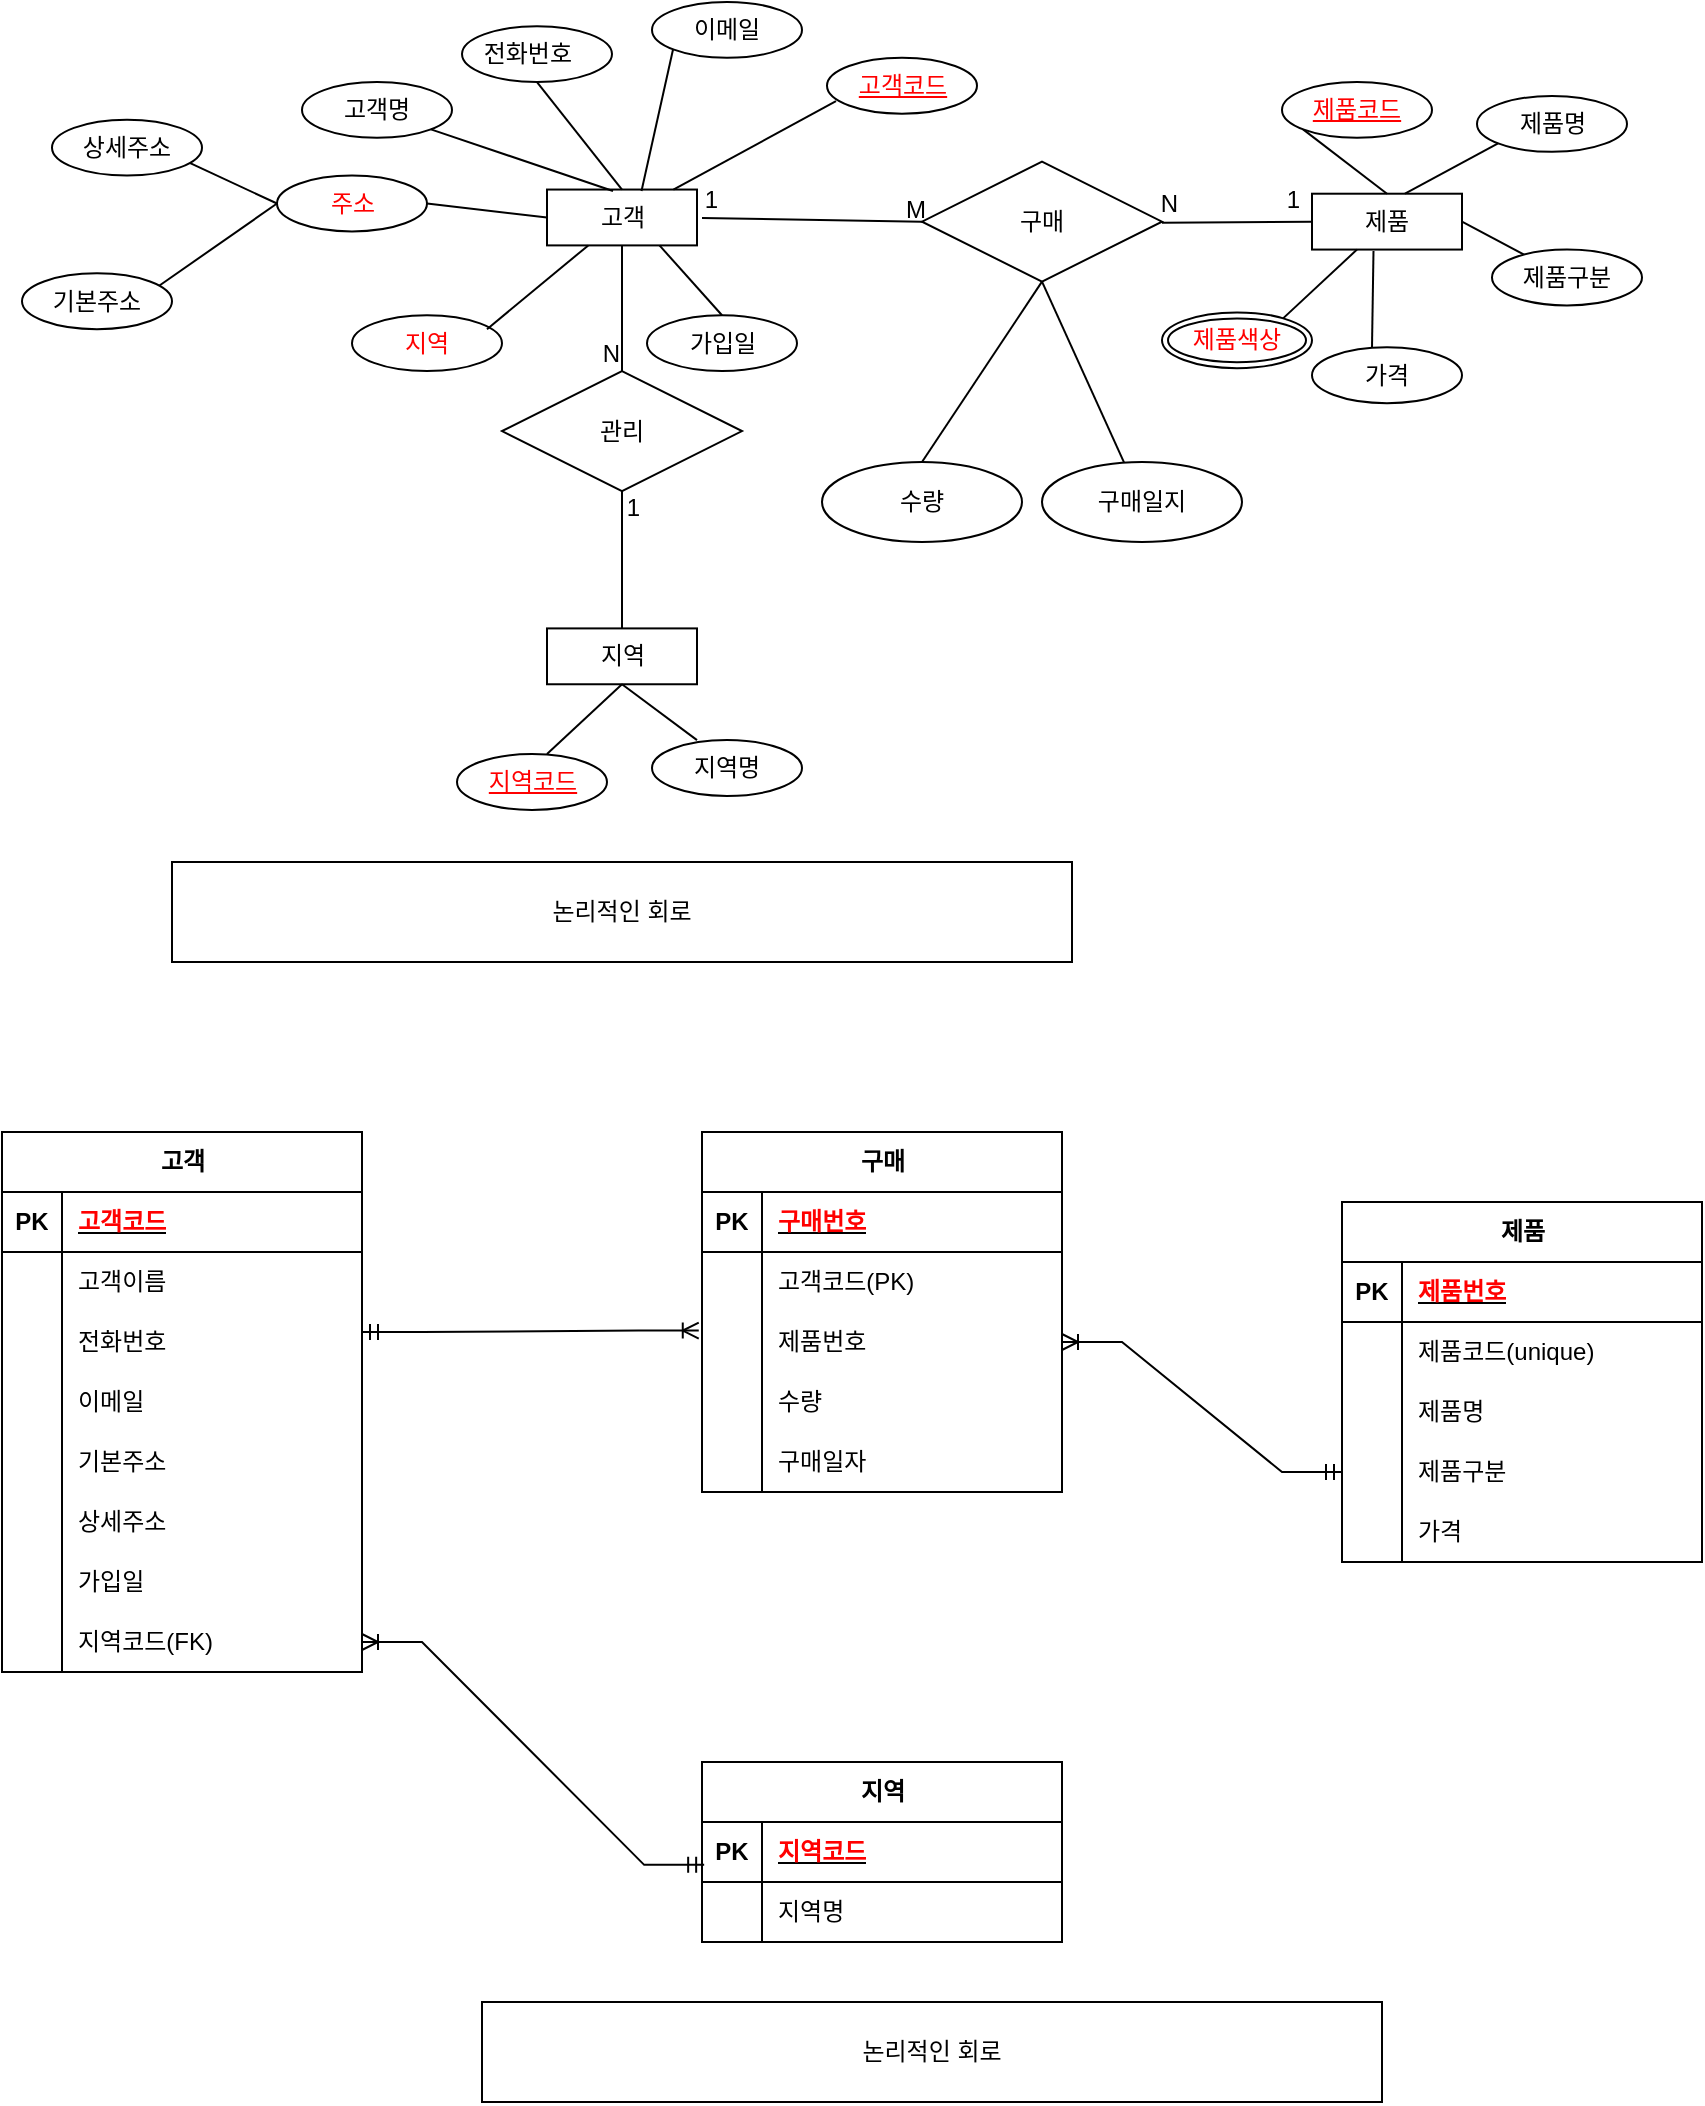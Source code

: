<mxfile version="22.1.16" type="github">
  <diagram name="페이지-1" id="LMghRxR-4eGXxz5RVe3j">
    <mxGraphModel dx="1890" dy="572" grid="1" gridSize="10" guides="1" tooltips="1" connect="1" arrows="1" fold="1" page="1" pageScale="1" pageWidth="827" pageHeight="1169" math="0" shadow="0">
      <root>
        <mxCell id="0" />
        <mxCell id="1" parent="0" />
        <mxCell id="MbRGg5mFiEHiZwXE3NGg-1" value="고객" style="whiteSpace=wrap;html=1;align=center;container=0;" parent="1" vertex="1">
          <mxGeometry x="212.5" y="113.774" width="75" height="27.925" as="geometry" />
        </mxCell>
        <mxCell id="MbRGg5mFiEHiZwXE3NGg-4" value="" style="endArrow=none;html=1;rounded=0;entryX=0.5;entryY=1;entryDx=0;entryDy=0;exitX=0.5;exitY=0;exitDx=0;exitDy=0;" parent="1" source="MbRGg5mFiEHiZwXE3NGg-1" target="MbRGg5mFiEHiZwXE3NGg-6" edge="1">
          <mxGeometry width="50" height="50" relative="1" as="geometry">
            <mxPoint x="285.355" y="108.782" as="sourcePoint" />
            <mxPoint x="227.5" y="64.906" as="targetPoint" />
          </mxGeometry>
        </mxCell>
        <mxCell id="MbRGg5mFiEHiZwXE3NGg-5" value="고객명" style="ellipse;whiteSpace=wrap;html=1;align=center;container=0;" parent="1" vertex="1">
          <mxGeometry x="90" y="60.002" width="75" height="27.925" as="geometry" />
        </mxCell>
        <mxCell id="MbRGg5mFiEHiZwXE3NGg-6" value="전화번호&lt;span style=&quot;white-space: pre;&quot;&gt;&#x9;&lt;/span&gt;" style="ellipse;whiteSpace=wrap;html=1;align=center;container=0;" parent="1" vertex="1">
          <mxGeometry x="170" y="32.08" width="75" height="27.925" as="geometry" />
        </mxCell>
        <mxCell id="MbRGg5mFiEHiZwXE3NGg-7" value="이메일" style="ellipse;whiteSpace=wrap;html=1;align=center;container=0;" parent="1" vertex="1">
          <mxGeometry x="265" y="20.002" width="75" height="27.925" as="geometry" />
        </mxCell>
        <mxCell id="MbRGg5mFiEHiZwXE3NGg-8" value="" style="endArrow=none;html=1;rounded=0;exitX=0.44;exitY=0.025;exitDx=0;exitDy=0;exitPerimeter=0;entryX=1;entryY=1;entryDx=0;entryDy=0;" parent="1" source="MbRGg5mFiEHiZwXE3NGg-1" target="MbRGg5mFiEHiZwXE3NGg-5" edge="1">
          <mxGeometry width="50" height="50" relative="1" as="geometry">
            <mxPoint x="259.96" y="113.774" as="sourcePoint" />
            <mxPoint x="189.46" y="69.792" as="targetPoint" />
          </mxGeometry>
        </mxCell>
        <mxCell id="MbRGg5mFiEHiZwXE3NGg-9" value="" style="endArrow=none;html=1;rounded=0;entryX=0;entryY=1;entryDx=0;entryDy=0;exitX=0.63;exitY=0.025;exitDx=0;exitDy=0;exitPerimeter=0;" parent="1" source="MbRGg5mFiEHiZwXE3NGg-1" target="MbRGg5mFiEHiZwXE3NGg-7" edge="1">
          <mxGeometry width="50" height="50" relative="1" as="geometry">
            <mxPoint x="257.5" y="120.755" as="sourcePoint" />
            <mxPoint x="257.5" y="64.906" as="targetPoint" />
          </mxGeometry>
        </mxCell>
        <mxCell id="MbRGg5mFiEHiZwXE3NGg-10" value="" style="endArrow=none;html=1;rounded=0;exitX=0;exitY=0.5;exitDx=0;exitDy=0;entryX=1;entryY=0.5;entryDx=0;entryDy=0;" parent="1" source="MbRGg5mFiEHiZwXE3NGg-1" target="MbRGg5mFiEHiZwXE3NGg-11" edge="1">
          <mxGeometry width="50" height="50" relative="1" as="geometry">
            <mxPoint x="253" y="121.453" as="sourcePoint" />
            <mxPoint x="152.5" y="120.755" as="targetPoint" />
          </mxGeometry>
        </mxCell>
        <mxCell id="MbRGg5mFiEHiZwXE3NGg-11" value="&lt;font color=&quot;#ff0000&quot;&gt;주소&lt;/font&gt;" style="ellipse;whiteSpace=wrap;html=1;align=center;container=0;" parent="1" vertex="1">
          <mxGeometry x="77.5" y="106.792" width="75" height="27.925" as="geometry" />
        </mxCell>
        <mxCell id="MbRGg5mFiEHiZwXE3NGg-12" value="&lt;font color=&quot;#ff0000&quot;&gt;지역&lt;/font&gt;" style="ellipse;whiteSpace=wrap;html=1;align=center;container=0;" parent="1" vertex="1">
          <mxGeometry x="115" y="176.604" width="75" height="27.925" as="geometry" />
        </mxCell>
        <mxCell id="MbRGg5mFiEHiZwXE3NGg-13" value="가입일" style="ellipse;whiteSpace=wrap;html=1;align=center;container=0;" parent="1" vertex="1">
          <mxGeometry x="262.5" y="176.608" width="75" height="27.925" as="geometry" />
        </mxCell>
        <mxCell id="MbRGg5mFiEHiZwXE3NGg-15" value="" style="endArrow=none;html=1;rounded=0;" parent="1" target="MbRGg5mFiEHiZwXE3NGg-1" edge="1">
          <mxGeometry width="50" height="50" relative="1" as="geometry">
            <mxPoint x="182.5" y="183.585" as="sourcePoint" />
            <mxPoint x="220" y="148.679" as="targetPoint" />
          </mxGeometry>
        </mxCell>
        <mxCell id="MbRGg5mFiEHiZwXE3NGg-16" value="" style="endArrow=none;html=1;rounded=0;entryX=0.75;entryY=1;entryDx=0;entryDy=0;exitX=0.5;exitY=0;exitDx=0;exitDy=0;" parent="1" source="MbRGg5mFiEHiZwXE3NGg-13" target="MbRGg5mFiEHiZwXE3NGg-1" edge="1">
          <mxGeometry width="50" height="50" relative="1" as="geometry">
            <mxPoint x="190" y="190.566" as="sourcePoint" />
            <mxPoint x="241" y="148.679" as="targetPoint" />
          </mxGeometry>
        </mxCell>
        <mxCell id="MbRGg5mFiEHiZwXE3NGg-19" value="" style="endArrow=none;html=1;rounded=0;entryX=0;entryY=0.5;entryDx=0;entryDy=0;" parent="1" target="MbRGg5mFiEHiZwXE3NGg-11" edge="1">
          <mxGeometry width="50" height="50" relative="1" as="geometry">
            <mxPoint x="32.5" y="99.811" as="sourcePoint" />
            <mxPoint x="70" y="64.906" as="targetPoint" />
          </mxGeometry>
        </mxCell>
        <mxCell id="MbRGg5mFiEHiZwXE3NGg-20" value="" style="endArrow=none;html=1;rounded=0;" parent="1" edge="1">
          <mxGeometry width="50" height="50" relative="1" as="geometry">
            <mxPoint x="17.5" y="162.642" as="sourcePoint" />
            <mxPoint x="77.5" y="120.755" as="targetPoint" />
          </mxGeometry>
        </mxCell>
        <mxCell id="MbRGg5mFiEHiZwXE3NGg-21" value="상세주소" style="ellipse;whiteSpace=wrap;html=1;align=center;container=0;" parent="1" vertex="1">
          <mxGeometry x="-35" y="78.868" width="75" height="27.925" as="geometry" />
        </mxCell>
        <mxCell id="MbRGg5mFiEHiZwXE3NGg-22" value="기본주소" style="ellipse;whiteSpace=wrap;html=1;align=center;container=0;" parent="1" vertex="1">
          <mxGeometry x="-50" y="155.66" width="75" height="27.925" as="geometry" />
        </mxCell>
        <mxCell id="MbRGg5mFiEHiZwXE3NGg-23" value="지역" style="whiteSpace=wrap;html=1;align=center;container=0;" parent="1" vertex="1">
          <mxGeometry x="212.5" y="333.203" width="75" height="27.925" as="geometry" />
        </mxCell>
        <mxCell id="MbRGg5mFiEHiZwXE3NGg-27" value="" style="endArrow=none;html=1;rounded=0;" parent="1" edge="1">
          <mxGeometry width="50" height="50" relative="1" as="geometry">
            <mxPoint x="212.5" y="396.033" as="sourcePoint" />
            <mxPoint x="250" y="361.128" as="targetPoint" />
          </mxGeometry>
        </mxCell>
        <mxCell id="MbRGg5mFiEHiZwXE3NGg-28" value="" style="endArrow=none;html=1;rounded=0;" parent="1" edge="1">
          <mxGeometry width="50" height="50" relative="1" as="geometry">
            <mxPoint x="287.5" y="389.052" as="sourcePoint" />
            <mxPoint x="250" y="361.128" as="targetPoint" />
            <Array as="points">
              <mxPoint x="287.5" y="389" />
            </Array>
          </mxGeometry>
        </mxCell>
        <mxCell id="MbRGg5mFiEHiZwXE3NGg-29" value="&lt;font color=&quot;#ff0000&quot;&gt;&lt;u&gt;지역코드&lt;/u&gt;&lt;/font&gt;" style="ellipse;whiteSpace=wrap;html=1;align=center;container=0;" parent="1" vertex="1">
          <mxGeometry x="167.5" y="396.033" width="75" height="27.925" as="geometry" />
        </mxCell>
        <mxCell id="MbRGg5mFiEHiZwXE3NGg-30" value="지역명" style="ellipse;whiteSpace=wrap;html=1;align=center;container=0;" parent="1" vertex="1">
          <mxGeometry x="265" y="389.052" width="75" height="27.925" as="geometry" />
        </mxCell>
        <mxCell id="MbRGg5mFiEHiZwXE3NGg-31" value="제품" style="whiteSpace=wrap;html=1;align=center;container=0;" parent="1" vertex="1">
          <mxGeometry x="595" y="115.853" width="75" height="27.925" as="geometry" />
        </mxCell>
        <mxCell id="MbRGg5mFiEHiZwXE3NGg-32" value="" style="endArrow=none;html=1;rounded=0;" parent="1" edge="1">
          <mxGeometry width="50" height="50" relative="1" as="geometry">
            <mxPoint x="580" y="178.683" as="sourcePoint" />
            <mxPoint x="617.5" y="143.778" as="targetPoint" />
          </mxGeometry>
        </mxCell>
        <mxCell id="MbRGg5mFiEHiZwXE3NGg-34" value="" style="endArrow=none;html=1;rounded=0;entryX=0.41;entryY=1.025;entryDx=0;entryDy=0;entryPerimeter=0;" parent="1" target="MbRGg5mFiEHiZwXE3NGg-31" edge="1">
          <mxGeometry width="50" height="50" relative="1" as="geometry">
            <mxPoint x="625" y="192.645" as="sourcePoint" />
            <mxPoint x="625" y="150.759" as="targetPoint" />
          </mxGeometry>
        </mxCell>
        <mxCell id="MbRGg5mFiEHiZwXE3NGg-35" value="가격" style="ellipse;whiteSpace=wrap;html=1;align=center;container=0;" parent="1" vertex="1">
          <mxGeometry x="595" y="192.645" width="75" height="27.925" as="geometry" />
        </mxCell>
        <mxCell id="MbRGg5mFiEHiZwXE3NGg-36" value="" style="endArrow=none;html=1;rounded=0;entryX=1;entryY=0.5;entryDx=0;entryDy=0;exitX=0.22;exitY=0.1;exitDx=0;exitDy=0;exitPerimeter=0;" parent="1" source="MbRGg5mFiEHiZwXE3NGg-37" target="MbRGg5mFiEHiZwXE3NGg-31" edge="1">
          <mxGeometry width="50" height="50" relative="1" as="geometry">
            <mxPoint x="697.75" y="205.666" as="sourcePoint" />
            <mxPoint x="610" y="247.553" as="targetPoint" />
          </mxGeometry>
        </mxCell>
        <mxCell id="MbRGg5mFiEHiZwXE3NGg-37" value="제품구분" style="ellipse;whiteSpace=wrap;html=1;align=center;container=0;" parent="1" vertex="1">
          <mxGeometry x="685" y="143.778" width="75" height="27.925" as="geometry" />
        </mxCell>
        <mxCell id="MbRGg5mFiEHiZwXE3NGg-38" value="" style="endArrow=none;html=1;rounded=0;entryX=0.62;entryY=0;entryDx=0;entryDy=0;entryPerimeter=0;exitX=0;exitY=1;exitDx=0;exitDy=0;" parent="1" source="MbRGg5mFiEHiZwXE3NGg-39" target="MbRGg5mFiEHiZwXE3NGg-31" edge="1">
          <mxGeometry width="50" height="50" relative="1" as="geometry">
            <mxPoint x="795.25" y="87.928" as="sourcePoint" />
            <mxPoint x="662.5" y="101.891" as="targetPoint" />
          </mxGeometry>
        </mxCell>
        <mxCell id="MbRGg5mFiEHiZwXE3NGg-39" value="제품명" style="ellipse;whiteSpace=wrap;html=1;align=center;container=0;" parent="1" vertex="1">
          <mxGeometry x="677.5" y="66.985" width="75" height="27.925" as="geometry" />
        </mxCell>
        <mxCell id="MbRGg5mFiEHiZwXE3NGg-40" value="" style="endArrow=none;html=1;rounded=0;entryX=0.5;entryY=0;entryDx=0;entryDy=0;exitX=0;exitY=1;exitDx=0;exitDy=0;" parent="1" source="MbRGg5mFiEHiZwXE3NGg-41" target="MbRGg5mFiEHiZwXE3NGg-31" edge="1">
          <mxGeometry width="50" height="50" relative="1" as="geometry">
            <mxPoint x="750.25" y="226.61" as="sourcePoint" />
            <mxPoint x="589" y="254.534" as="targetPoint" />
          </mxGeometry>
        </mxCell>
        <mxCell id="MbRGg5mFiEHiZwXE3NGg-41" value="&lt;font color=&quot;#ff0000&quot;&gt;&lt;u&gt;제품코드&lt;/u&gt;&lt;/font&gt;" style="ellipse;whiteSpace=wrap;html=1;align=center;container=0;" parent="1" vertex="1">
          <mxGeometry x="580" y="60.004" width="75" height="27.925" as="geometry" />
        </mxCell>
        <mxCell id="MbRGg5mFiEHiZwXE3NGg-43" value="&lt;font color=&quot;#ff0000&quot;&gt;제품색상&lt;/font&gt;" style="ellipse;shape=doubleEllipse;margin=3;whiteSpace=wrap;html=1;align=center;container=0;" parent="1" vertex="1">
          <mxGeometry x="520" y="175.193" width="75" height="27.925" as="geometry" />
        </mxCell>
        <mxCell id="MbRGg5mFiEHiZwXE3NGg-17" value="" style="endArrow=none;html=1;rounded=0;exitX=0.06;exitY=0.776;exitDx=0;exitDy=0;exitPerimeter=0;" parent="1" source="MbRGg5mFiEHiZwXE3NGg-42" target="MbRGg5mFiEHiZwXE3NGg-1" edge="1">
          <mxGeometry width="50" height="50" relative="1" as="geometry">
            <mxPoint x="368.206" y="121.993" as="sourcePoint" />
            <mxPoint x="290" y="130" as="targetPoint" />
          </mxGeometry>
        </mxCell>
        <mxCell id="MbRGg5mFiEHiZwXE3NGg-42" value="&lt;font color=&quot;#ff0000&quot;&gt;&lt;u&gt;고객코드&lt;/u&gt;&lt;/font&gt;" style="ellipse;whiteSpace=wrap;html=1;align=center;container=0;" parent="1" vertex="1">
          <mxGeometry x="352.5" y="47.924" width="75" height="27.925" as="geometry" />
        </mxCell>
        <mxCell id="MbRGg5mFiEHiZwXE3NGg-49" value="관리" style="shape=rhombus;perimeter=rhombusPerimeter;whiteSpace=wrap;html=1;align=center;" parent="1" vertex="1">
          <mxGeometry x="190" y="204.53" width="120" height="60" as="geometry" />
        </mxCell>
        <mxCell id="MbRGg5mFiEHiZwXE3NGg-52" value="구매" style="shape=rhombus;perimeter=rhombusPerimeter;whiteSpace=wrap;html=1;align=center;" parent="1" vertex="1">
          <mxGeometry x="400" y="99.82" width="120" height="60" as="geometry" />
        </mxCell>
        <mxCell id="MbRGg5mFiEHiZwXE3NGg-57" value="" style="endArrow=none;html=1;rounded=0;exitX=0.5;exitY=1;exitDx=0;exitDy=0;entryX=0.5;entryY=0;entryDx=0;entryDy=0;" parent="1" source="MbRGg5mFiEHiZwXE3NGg-1" target="MbRGg5mFiEHiZwXE3NGg-49" edge="1">
          <mxGeometry relative="1" as="geometry">
            <mxPoint x="250" y="260" as="sourcePoint" />
            <mxPoint x="410" y="260" as="targetPoint" />
          </mxGeometry>
        </mxCell>
        <mxCell id="MbRGg5mFiEHiZwXE3NGg-58" value="N" style="resizable=0;html=1;whiteSpace=wrap;align=right;verticalAlign=bottom;" parent="MbRGg5mFiEHiZwXE3NGg-57" connectable="0" vertex="1">
          <mxGeometry x="1" relative="1" as="geometry" />
        </mxCell>
        <mxCell id="MbRGg5mFiEHiZwXE3NGg-59" value="" style="endArrow=none;html=1;rounded=0;exitX=0.5;exitY=0;exitDx=0;exitDy=0;entryX=0.5;entryY=1;entryDx=0;entryDy=0;" parent="1" source="MbRGg5mFiEHiZwXE3NGg-23" target="MbRGg5mFiEHiZwXE3NGg-49" edge="1">
          <mxGeometry relative="1" as="geometry">
            <mxPoint x="250" y="260" as="sourcePoint" />
            <mxPoint x="410" y="260" as="targetPoint" />
          </mxGeometry>
        </mxCell>
        <mxCell id="MbRGg5mFiEHiZwXE3NGg-60" value="1" style="resizable=0;html=1;whiteSpace=wrap;align=right;verticalAlign=bottom;" parent="MbRGg5mFiEHiZwXE3NGg-59" connectable="0" vertex="1">
          <mxGeometry x="1" relative="1" as="geometry">
            <mxPoint x="10" y="17" as="offset" />
          </mxGeometry>
        </mxCell>
        <mxCell id="MbRGg5mFiEHiZwXE3NGg-61" value="" style="endArrow=none;html=1;rounded=0;entryX=0;entryY=0.5;entryDx=0;entryDy=0;exitX=1;exitY=0.5;exitDx=0;exitDy=0;" parent="1" target="MbRGg5mFiEHiZwXE3NGg-31" edge="1">
          <mxGeometry relative="1" as="geometry">
            <mxPoint x="520" y="130.39" as="sourcePoint" />
            <mxPoint x="582.5" y="170.95" as="targetPoint" />
          </mxGeometry>
        </mxCell>
        <mxCell id="MbRGg5mFiEHiZwXE3NGg-62" value="M" style="resizable=0;html=1;whiteSpace=wrap;align=left;verticalAlign=bottom;" parent="MbRGg5mFiEHiZwXE3NGg-61" connectable="0" vertex="1">
          <mxGeometry x="-1" relative="1" as="geometry">
            <mxPoint x="-130" y="2" as="offset" />
          </mxGeometry>
        </mxCell>
        <mxCell id="MbRGg5mFiEHiZwXE3NGg-63" value="N" style="resizable=0;html=1;whiteSpace=wrap;align=right;verticalAlign=bottom;direction=south;" parent="MbRGg5mFiEHiZwXE3NGg-61" connectable="0" vertex="1">
          <mxGeometry x="1" relative="1" as="geometry">
            <mxPoint x="-65" as="offset" />
          </mxGeometry>
        </mxCell>
        <mxCell id="MbRGg5mFiEHiZwXE3NGg-64" value="" style="endArrow=none;html=1;rounded=0;entryX=0;entryY=0.5;entryDx=0;entryDy=0;" parent="1" target="MbRGg5mFiEHiZwXE3NGg-52" edge="1">
          <mxGeometry relative="1" as="geometry">
            <mxPoint x="290" y="128" as="sourcePoint" />
            <mxPoint x="412.03" y="107.33" as="targetPoint" />
          </mxGeometry>
        </mxCell>
        <mxCell id="MbRGg5mFiEHiZwXE3NGg-66" value="1" style="resizable=0;html=1;whiteSpace=wrap;align=right;verticalAlign=bottom;" parent="1" connectable="0" vertex="1">
          <mxGeometry x="299.998" y="127.74" as="geometry" />
        </mxCell>
        <mxCell id="MbRGg5mFiEHiZwXE3NGg-67" value="" style="endArrow=none;html=1;rounded=0;exitX=0.5;exitY=1;exitDx=0;exitDy=0;entryX=0.5;entryY=0;entryDx=0;entryDy=0;" parent="1" source="MbRGg5mFiEHiZwXE3NGg-52" target="MbRGg5mFiEHiZwXE3NGg-70" edge="1">
          <mxGeometry relative="1" as="geometry">
            <mxPoint x="340" y="270" as="sourcePoint" />
            <mxPoint x="350" y="260" as="targetPoint" />
            <Array as="points" />
          </mxGeometry>
        </mxCell>
        <mxCell id="MbRGg5mFiEHiZwXE3NGg-68" value="" style="endArrow=none;html=1;rounded=0;exitX=0.5;exitY=1;exitDx=0;exitDy=0;" parent="1" source="MbRGg5mFiEHiZwXE3NGg-52" target="MbRGg5mFiEHiZwXE3NGg-69" edge="1">
          <mxGeometry relative="1" as="geometry">
            <mxPoint x="400" y="168" as="sourcePoint" />
            <mxPoint x="430" y="260" as="targetPoint" />
          </mxGeometry>
        </mxCell>
        <mxCell id="MbRGg5mFiEHiZwXE3NGg-69" value="구매일지" style="ellipse;whiteSpace=wrap;html=1;align=center;" parent="1" vertex="1">
          <mxGeometry x="460" y="250" width="100" height="40" as="geometry" />
        </mxCell>
        <mxCell id="MbRGg5mFiEHiZwXE3NGg-70" value="수량" style="ellipse;whiteSpace=wrap;html=1;align=center;" parent="1" vertex="1">
          <mxGeometry x="350" y="250" width="100" height="40" as="geometry" />
        </mxCell>
        <mxCell id="MbRGg5mFiEHiZwXE3NGg-71" value="1" style="resizable=0;html=1;whiteSpace=wrap;align=right;verticalAlign=bottom;" parent="1" connectable="0" vertex="1">
          <mxGeometry x="529.998" y="94.91" as="geometry">
            <mxPoint x="61" y="33" as="offset" />
          </mxGeometry>
        </mxCell>
        <mxCell id="yJlxTBFOK1FZltu5DZvM-1" value="고객" style="shape=table;startSize=30;container=1;collapsible=1;childLayout=tableLayout;fixedRows=1;rowLines=0;fontStyle=1;align=center;resizeLast=1;html=1;" vertex="1" parent="1">
          <mxGeometry x="-60" y="585" width="180" height="270" as="geometry" />
        </mxCell>
        <mxCell id="yJlxTBFOK1FZltu5DZvM-2" value="" style="shape=tableRow;horizontal=0;startSize=0;swimlaneHead=0;swimlaneBody=0;fillColor=none;collapsible=0;dropTarget=0;points=[[0,0.5],[1,0.5]];portConstraint=eastwest;top=0;left=0;right=0;bottom=1;" vertex="1" parent="yJlxTBFOK1FZltu5DZvM-1">
          <mxGeometry y="30" width="180" height="30" as="geometry" />
        </mxCell>
        <mxCell id="yJlxTBFOK1FZltu5DZvM-3" value="PK" style="shape=partialRectangle;connectable=0;fillColor=none;top=0;left=0;bottom=0;right=0;fontStyle=1;overflow=hidden;whiteSpace=wrap;html=1;" vertex="1" parent="yJlxTBFOK1FZltu5DZvM-2">
          <mxGeometry width="30" height="30" as="geometry">
            <mxRectangle width="30" height="30" as="alternateBounds" />
          </mxGeometry>
        </mxCell>
        <mxCell id="yJlxTBFOK1FZltu5DZvM-4" value="&lt;font style=&quot;&quot; color=&quot;#ff0000&quot;&gt;고객코드&lt;/font&gt;" style="shape=partialRectangle;connectable=0;fillColor=none;top=0;left=0;bottom=0;right=0;align=left;spacingLeft=6;fontStyle=5;overflow=hidden;whiteSpace=wrap;html=1;" vertex="1" parent="yJlxTBFOK1FZltu5DZvM-2">
          <mxGeometry x="30" width="150" height="30" as="geometry">
            <mxRectangle width="150" height="30" as="alternateBounds" />
          </mxGeometry>
        </mxCell>
        <mxCell id="yJlxTBFOK1FZltu5DZvM-5" value="" style="shape=tableRow;horizontal=0;startSize=0;swimlaneHead=0;swimlaneBody=0;fillColor=none;collapsible=0;dropTarget=0;points=[[0,0.5],[1,0.5]];portConstraint=eastwest;top=0;left=0;right=0;bottom=0;" vertex="1" parent="yJlxTBFOK1FZltu5DZvM-1">
          <mxGeometry y="60" width="180" height="30" as="geometry" />
        </mxCell>
        <mxCell id="yJlxTBFOK1FZltu5DZvM-6" value="" style="shape=partialRectangle;connectable=0;fillColor=none;top=0;left=0;bottom=0;right=0;editable=1;overflow=hidden;whiteSpace=wrap;html=1;" vertex="1" parent="yJlxTBFOK1FZltu5DZvM-5">
          <mxGeometry width="30" height="30" as="geometry">
            <mxRectangle width="30" height="30" as="alternateBounds" />
          </mxGeometry>
        </mxCell>
        <mxCell id="yJlxTBFOK1FZltu5DZvM-7" value="고객이름" style="shape=partialRectangle;connectable=0;fillColor=none;top=0;left=0;bottom=0;right=0;align=left;spacingLeft=6;overflow=hidden;whiteSpace=wrap;html=1;" vertex="1" parent="yJlxTBFOK1FZltu5DZvM-5">
          <mxGeometry x="30" width="150" height="30" as="geometry">
            <mxRectangle width="150" height="30" as="alternateBounds" />
          </mxGeometry>
        </mxCell>
        <mxCell id="yJlxTBFOK1FZltu5DZvM-8" value="" style="shape=tableRow;horizontal=0;startSize=0;swimlaneHead=0;swimlaneBody=0;fillColor=none;collapsible=0;dropTarget=0;points=[[0,0.5],[1,0.5]];portConstraint=eastwest;top=0;left=0;right=0;bottom=0;" vertex="1" parent="yJlxTBFOK1FZltu5DZvM-1">
          <mxGeometry y="90" width="180" height="30" as="geometry" />
        </mxCell>
        <mxCell id="yJlxTBFOK1FZltu5DZvM-9" value="" style="shape=partialRectangle;connectable=0;fillColor=none;top=0;left=0;bottom=0;right=0;editable=1;overflow=hidden;whiteSpace=wrap;html=1;" vertex="1" parent="yJlxTBFOK1FZltu5DZvM-8">
          <mxGeometry width="30" height="30" as="geometry">
            <mxRectangle width="30" height="30" as="alternateBounds" />
          </mxGeometry>
        </mxCell>
        <mxCell id="yJlxTBFOK1FZltu5DZvM-10" value="전화번호" style="shape=partialRectangle;connectable=0;fillColor=none;top=0;left=0;bottom=0;right=0;align=left;spacingLeft=6;overflow=hidden;whiteSpace=wrap;html=1;" vertex="1" parent="yJlxTBFOK1FZltu5DZvM-8">
          <mxGeometry x="30" width="150" height="30" as="geometry">
            <mxRectangle width="150" height="30" as="alternateBounds" />
          </mxGeometry>
        </mxCell>
        <mxCell id="yJlxTBFOK1FZltu5DZvM-11" value="" style="shape=tableRow;horizontal=0;startSize=0;swimlaneHead=0;swimlaneBody=0;fillColor=none;collapsible=0;dropTarget=0;points=[[0,0.5],[1,0.5]];portConstraint=eastwest;top=0;left=0;right=0;bottom=0;" vertex="1" parent="yJlxTBFOK1FZltu5DZvM-1">
          <mxGeometry y="120" width="180" height="30" as="geometry" />
        </mxCell>
        <mxCell id="yJlxTBFOK1FZltu5DZvM-12" value="" style="shape=partialRectangle;connectable=0;fillColor=none;top=0;left=0;bottom=0;right=0;editable=1;overflow=hidden;whiteSpace=wrap;html=1;" vertex="1" parent="yJlxTBFOK1FZltu5DZvM-11">
          <mxGeometry width="30" height="30" as="geometry">
            <mxRectangle width="30" height="30" as="alternateBounds" />
          </mxGeometry>
        </mxCell>
        <mxCell id="yJlxTBFOK1FZltu5DZvM-13" value="이메일" style="shape=partialRectangle;connectable=0;fillColor=none;top=0;left=0;bottom=0;right=0;align=left;spacingLeft=6;overflow=hidden;whiteSpace=wrap;html=1;" vertex="1" parent="yJlxTBFOK1FZltu5DZvM-11">
          <mxGeometry x="30" width="150" height="30" as="geometry">
            <mxRectangle width="150" height="30" as="alternateBounds" />
          </mxGeometry>
        </mxCell>
        <mxCell id="yJlxTBFOK1FZltu5DZvM-14" value="" style="shape=tableRow;horizontal=0;startSize=0;swimlaneHead=0;swimlaneBody=0;fillColor=none;collapsible=0;dropTarget=0;points=[[0,0.5],[1,0.5]];portConstraint=eastwest;top=0;left=0;right=0;bottom=0;" vertex="1" parent="yJlxTBFOK1FZltu5DZvM-1">
          <mxGeometry y="150" width="180" height="30" as="geometry" />
        </mxCell>
        <mxCell id="yJlxTBFOK1FZltu5DZvM-15" value="" style="shape=partialRectangle;connectable=0;fillColor=none;top=0;left=0;bottom=0;right=0;editable=1;overflow=hidden;whiteSpace=wrap;html=1;" vertex="1" parent="yJlxTBFOK1FZltu5DZvM-14">
          <mxGeometry width="30" height="30" as="geometry">
            <mxRectangle width="30" height="30" as="alternateBounds" />
          </mxGeometry>
        </mxCell>
        <mxCell id="yJlxTBFOK1FZltu5DZvM-16" value="기본주소" style="shape=partialRectangle;connectable=0;fillColor=none;top=0;left=0;bottom=0;right=0;align=left;spacingLeft=6;overflow=hidden;whiteSpace=wrap;html=1;" vertex="1" parent="yJlxTBFOK1FZltu5DZvM-14">
          <mxGeometry x="30" width="150" height="30" as="geometry">
            <mxRectangle width="150" height="30" as="alternateBounds" />
          </mxGeometry>
        </mxCell>
        <mxCell id="yJlxTBFOK1FZltu5DZvM-33" value="" style="shape=tableRow;horizontal=0;startSize=0;swimlaneHead=0;swimlaneBody=0;fillColor=none;collapsible=0;dropTarget=0;points=[[0,0.5],[1,0.5]];portConstraint=eastwest;top=0;left=0;right=0;bottom=0;" vertex="1" parent="yJlxTBFOK1FZltu5DZvM-1">
          <mxGeometry y="180" width="180" height="30" as="geometry" />
        </mxCell>
        <mxCell id="yJlxTBFOK1FZltu5DZvM-34" value="" style="shape=partialRectangle;connectable=0;fillColor=none;top=0;left=0;bottom=0;right=0;editable=1;overflow=hidden;whiteSpace=wrap;html=1;" vertex="1" parent="yJlxTBFOK1FZltu5DZvM-33">
          <mxGeometry width="30" height="30" as="geometry">
            <mxRectangle width="30" height="30" as="alternateBounds" />
          </mxGeometry>
        </mxCell>
        <mxCell id="yJlxTBFOK1FZltu5DZvM-35" value="상세주소" style="shape=partialRectangle;connectable=0;fillColor=none;top=0;left=0;bottom=0;right=0;align=left;spacingLeft=6;overflow=hidden;whiteSpace=wrap;html=1;" vertex="1" parent="yJlxTBFOK1FZltu5DZvM-33">
          <mxGeometry x="30" width="150" height="30" as="geometry">
            <mxRectangle width="150" height="30" as="alternateBounds" />
          </mxGeometry>
        </mxCell>
        <mxCell id="yJlxTBFOK1FZltu5DZvM-36" value="" style="shape=tableRow;horizontal=0;startSize=0;swimlaneHead=0;swimlaneBody=0;fillColor=none;collapsible=0;dropTarget=0;points=[[0,0.5],[1,0.5]];portConstraint=eastwest;top=0;left=0;right=0;bottom=0;" vertex="1" parent="yJlxTBFOK1FZltu5DZvM-1">
          <mxGeometry y="210" width="180" height="30" as="geometry" />
        </mxCell>
        <mxCell id="yJlxTBFOK1FZltu5DZvM-37" value="" style="shape=partialRectangle;connectable=0;fillColor=none;top=0;left=0;bottom=0;right=0;editable=1;overflow=hidden;whiteSpace=wrap;html=1;" vertex="1" parent="yJlxTBFOK1FZltu5DZvM-36">
          <mxGeometry width="30" height="30" as="geometry">
            <mxRectangle width="30" height="30" as="alternateBounds" />
          </mxGeometry>
        </mxCell>
        <mxCell id="yJlxTBFOK1FZltu5DZvM-38" value="가입일" style="shape=partialRectangle;connectable=0;fillColor=none;top=0;left=0;bottom=0;right=0;align=left;spacingLeft=6;overflow=hidden;whiteSpace=wrap;html=1;" vertex="1" parent="yJlxTBFOK1FZltu5DZvM-36">
          <mxGeometry x="30" width="150" height="30" as="geometry">
            <mxRectangle width="150" height="30" as="alternateBounds" />
          </mxGeometry>
        </mxCell>
        <mxCell id="yJlxTBFOK1FZltu5DZvM-135" value="" style="shape=tableRow;horizontal=0;startSize=0;swimlaneHead=0;swimlaneBody=0;fillColor=none;collapsible=0;dropTarget=0;points=[[0,0.5],[1,0.5]];portConstraint=eastwest;top=0;left=0;right=0;bottom=0;" vertex="1" parent="yJlxTBFOK1FZltu5DZvM-1">
          <mxGeometry y="240" width="180" height="30" as="geometry" />
        </mxCell>
        <mxCell id="yJlxTBFOK1FZltu5DZvM-136" value="" style="shape=partialRectangle;connectable=0;fillColor=none;top=0;left=0;bottom=0;right=0;editable=1;overflow=hidden;whiteSpace=wrap;html=1;" vertex="1" parent="yJlxTBFOK1FZltu5DZvM-135">
          <mxGeometry width="30" height="30" as="geometry">
            <mxRectangle width="30" height="30" as="alternateBounds" />
          </mxGeometry>
        </mxCell>
        <mxCell id="yJlxTBFOK1FZltu5DZvM-137" value="지역코드(FK)" style="shape=partialRectangle;connectable=0;fillColor=none;top=0;left=0;bottom=0;right=0;align=left;spacingLeft=6;overflow=hidden;whiteSpace=wrap;html=1;" vertex="1" parent="yJlxTBFOK1FZltu5DZvM-135">
          <mxGeometry x="30" width="150" height="30" as="geometry">
            <mxRectangle width="150" height="30" as="alternateBounds" />
          </mxGeometry>
        </mxCell>
        <mxCell id="yJlxTBFOK1FZltu5DZvM-44" value="지역" style="shape=table;startSize=30;container=1;collapsible=1;childLayout=tableLayout;fixedRows=1;rowLines=0;fontStyle=1;align=center;resizeLast=1;html=1;" vertex="1" parent="1">
          <mxGeometry x="290" y="900" width="180" height="90" as="geometry" />
        </mxCell>
        <mxCell id="yJlxTBFOK1FZltu5DZvM-45" value="" style="shape=tableRow;horizontal=0;startSize=0;swimlaneHead=0;swimlaneBody=0;fillColor=none;collapsible=0;dropTarget=0;points=[[0,0.5],[1,0.5]];portConstraint=eastwest;top=0;left=0;right=0;bottom=1;" vertex="1" parent="yJlxTBFOK1FZltu5DZvM-44">
          <mxGeometry y="30" width="180" height="30" as="geometry" />
        </mxCell>
        <mxCell id="yJlxTBFOK1FZltu5DZvM-46" value="PK" style="shape=partialRectangle;connectable=0;fillColor=none;top=0;left=0;bottom=0;right=0;fontStyle=1;overflow=hidden;whiteSpace=wrap;html=1;" vertex="1" parent="yJlxTBFOK1FZltu5DZvM-45">
          <mxGeometry width="30" height="30" as="geometry">
            <mxRectangle width="30" height="30" as="alternateBounds" />
          </mxGeometry>
        </mxCell>
        <mxCell id="yJlxTBFOK1FZltu5DZvM-47" value="&lt;font color=&quot;#ff0000&quot;&gt;지역코드&lt;/font&gt;" style="shape=partialRectangle;connectable=0;fillColor=none;top=0;left=0;bottom=0;right=0;align=left;spacingLeft=6;fontStyle=5;overflow=hidden;whiteSpace=wrap;html=1;" vertex="1" parent="yJlxTBFOK1FZltu5DZvM-45">
          <mxGeometry x="30" width="150" height="30" as="geometry">
            <mxRectangle width="150" height="30" as="alternateBounds" />
          </mxGeometry>
        </mxCell>
        <mxCell id="yJlxTBFOK1FZltu5DZvM-48" value="" style="shape=tableRow;horizontal=0;startSize=0;swimlaneHead=0;swimlaneBody=0;fillColor=none;collapsible=0;dropTarget=0;points=[[0,0.5],[1,0.5]];portConstraint=eastwest;top=0;left=0;right=0;bottom=0;" vertex="1" parent="yJlxTBFOK1FZltu5DZvM-44">
          <mxGeometry y="60" width="180" height="30" as="geometry" />
        </mxCell>
        <mxCell id="yJlxTBFOK1FZltu5DZvM-49" value="" style="shape=partialRectangle;connectable=0;fillColor=none;top=0;left=0;bottom=0;right=0;editable=1;overflow=hidden;whiteSpace=wrap;html=1;" vertex="1" parent="yJlxTBFOK1FZltu5DZvM-48">
          <mxGeometry width="30" height="30" as="geometry">
            <mxRectangle width="30" height="30" as="alternateBounds" />
          </mxGeometry>
        </mxCell>
        <mxCell id="yJlxTBFOK1FZltu5DZvM-50" value="지역명" style="shape=partialRectangle;connectable=0;fillColor=none;top=0;left=0;bottom=0;right=0;align=left;spacingLeft=6;overflow=hidden;whiteSpace=wrap;html=1;" vertex="1" parent="yJlxTBFOK1FZltu5DZvM-48">
          <mxGeometry x="30" width="150" height="30" as="geometry">
            <mxRectangle width="150" height="30" as="alternateBounds" />
          </mxGeometry>
        </mxCell>
        <mxCell id="yJlxTBFOK1FZltu5DZvM-57" value="제품" style="shape=table;startSize=30;container=1;collapsible=1;childLayout=tableLayout;fixedRows=1;rowLines=0;fontStyle=1;align=center;resizeLast=1;html=1;" vertex="1" parent="1">
          <mxGeometry x="610" y="620" width="180" height="180" as="geometry" />
        </mxCell>
        <mxCell id="yJlxTBFOK1FZltu5DZvM-58" value="" style="shape=tableRow;horizontal=0;startSize=0;swimlaneHead=0;swimlaneBody=0;fillColor=none;collapsible=0;dropTarget=0;points=[[0,0.5],[1,0.5]];portConstraint=eastwest;top=0;left=0;right=0;bottom=1;" vertex="1" parent="yJlxTBFOK1FZltu5DZvM-57">
          <mxGeometry y="30" width="180" height="30" as="geometry" />
        </mxCell>
        <mxCell id="yJlxTBFOK1FZltu5DZvM-59" value="PK" style="shape=partialRectangle;connectable=0;fillColor=none;top=0;left=0;bottom=0;right=0;fontStyle=1;overflow=hidden;whiteSpace=wrap;html=1;" vertex="1" parent="yJlxTBFOK1FZltu5DZvM-58">
          <mxGeometry width="30" height="30" as="geometry">
            <mxRectangle width="30" height="30" as="alternateBounds" />
          </mxGeometry>
        </mxCell>
        <mxCell id="yJlxTBFOK1FZltu5DZvM-60" value="&lt;font color=&quot;#ff0000&quot;&gt;제품번호&lt;/font&gt;" style="shape=partialRectangle;connectable=0;fillColor=none;top=0;left=0;bottom=0;right=0;align=left;spacingLeft=6;fontStyle=5;overflow=hidden;whiteSpace=wrap;html=1;" vertex="1" parent="yJlxTBFOK1FZltu5DZvM-58">
          <mxGeometry x="30" width="150" height="30" as="geometry">
            <mxRectangle width="150" height="30" as="alternateBounds" />
          </mxGeometry>
        </mxCell>
        <mxCell id="yJlxTBFOK1FZltu5DZvM-61" value="" style="shape=tableRow;horizontal=0;startSize=0;swimlaneHead=0;swimlaneBody=0;fillColor=none;collapsible=0;dropTarget=0;points=[[0,0.5],[1,0.5]];portConstraint=eastwest;top=0;left=0;right=0;bottom=0;" vertex="1" parent="yJlxTBFOK1FZltu5DZvM-57">
          <mxGeometry y="60" width="180" height="30" as="geometry" />
        </mxCell>
        <mxCell id="yJlxTBFOK1FZltu5DZvM-62" value="" style="shape=partialRectangle;connectable=0;fillColor=none;top=0;left=0;bottom=0;right=0;editable=1;overflow=hidden;whiteSpace=wrap;html=1;" vertex="1" parent="yJlxTBFOK1FZltu5DZvM-61">
          <mxGeometry width="30" height="30" as="geometry">
            <mxRectangle width="30" height="30" as="alternateBounds" />
          </mxGeometry>
        </mxCell>
        <mxCell id="yJlxTBFOK1FZltu5DZvM-63" value="제품코드(unique)" style="shape=partialRectangle;connectable=0;fillColor=none;top=0;left=0;bottom=0;right=0;align=left;spacingLeft=6;overflow=hidden;whiteSpace=wrap;html=1;" vertex="1" parent="yJlxTBFOK1FZltu5DZvM-61">
          <mxGeometry x="30" width="150" height="30" as="geometry">
            <mxRectangle width="150" height="30" as="alternateBounds" />
          </mxGeometry>
        </mxCell>
        <mxCell id="yJlxTBFOK1FZltu5DZvM-146" value="" style="shape=tableRow;horizontal=0;startSize=0;swimlaneHead=0;swimlaneBody=0;fillColor=none;collapsible=0;dropTarget=0;points=[[0,0.5],[1,0.5]];portConstraint=eastwest;top=0;left=0;right=0;bottom=0;" vertex="1" parent="yJlxTBFOK1FZltu5DZvM-57">
          <mxGeometry y="90" width="180" height="30" as="geometry" />
        </mxCell>
        <mxCell id="yJlxTBFOK1FZltu5DZvM-147" value="" style="shape=partialRectangle;connectable=0;fillColor=none;top=0;left=0;bottom=0;right=0;editable=1;overflow=hidden;whiteSpace=wrap;html=1;" vertex="1" parent="yJlxTBFOK1FZltu5DZvM-146">
          <mxGeometry width="30" height="30" as="geometry">
            <mxRectangle width="30" height="30" as="alternateBounds" />
          </mxGeometry>
        </mxCell>
        <mxCell id="yJlxTBFOK1FZltu5DZvM-148" value="제품명" style="shape=partialRectangle;connectable=0;fillColor=none;top=0;left=0;bottom=0;right=0;align=left;spacingLeft=6;overflow=hidden;whiteSpace=wrap;html=1;" vertex="1" parent="yJlxTBFOK1FZltu5DZvM-146">
          <mxGeometry x="30" width="150" height="30" as="geometry">
            <mxRectangle width="150" height="30" as="alternateBounds" />
          </mxGeometry>
        </mxCell>
        <mxCell id="yJlxTBFOK1FZltu5DZvM-64" value="" style="shape=tableRow;horizontal=0;startSize=0;swimlaneHead=0;swimlaneBody=0;fillColor=none;collapsible=0;dropTarget=0;points=[[0,0.5],[1,0.5]];portConstraint=eastwest;top=0;left=0;right=0;bottom=0;" vertex="1" parent="yJlxTBFOK1FZltu5DZvM-57">
          <mxGeometry y="120" width="180" height="30" as="geometry" />
        </mxCell>
        <mxCell id="yJlxTBFOK1FZltu5DZvM-65" value="" style="shape=partialRectangle;connectable=0;fillColor=none;top=0;left=0;bottom=0;right=0;editable=1;overflow=hidden;whiteSpace=wrap;html=1;" vertex="1" parent="yJlxTBFOK1FZltu5DZvM-64">
          <mxGeometry width="30" height="30" as="geometry">
            <mxRectangle width="30" height="30" as="alternateBounds" />
          </mxGeometry>
        </mxCell>
        <mxCell id="yJlxTBFOK1FZltu5DZvM-66" value="제품구분" style="shape=partialRectangle;connectable=0;fillColor=none;top=0;left=0;bottom=0;right=0;align=left;spacingLeft=6;overflow=hidden;whiteSpace=wrap;html=1;" vertex="1" parent="yJlxTBFOK1FZltu5DZvM-64">
          <mxGeometry x="30" width="150" height="30" as="geometry">
            <mxRectangle width="150" height="30" as="alternateBounds" />
          </mxGeometry>
        </mxCell>
        <mxCell id="yJlxTBFOK1FZltu5DZvM-67" value="" style="shape=tableRow;horizontal=0;startSize=0;swimlaneHead=0;swimlaneBody=0;fillColor=none;collapsible=0;dropTarget=0;points=[[0,0.5],[1,0.5]];portConstraint=eastwest;top=0;left=0;right=0;bottom=0;" vertex="1" parent="yJlxTBFOK1FZltu5DZvM-57">
          <mxGeometry y="150" width="180" height="30" as="geometry" />
        </mxCell>
        <mxCell id="yJlxTBFOK1FZltu5DZvM-68" value="" style="shape=partialRectangle;connectable=0;fillColor=none;top=0;left=0;bottom=0;right=0;editable=1;overflow=hidden;whiteSpace=wrap;html=1;" vertex="1" parent="yJlxTBFOK1FZltu5DZvM-67">
          <mxGeometry width="30" height="30" as="geometry">
            <mxRectangle width="30" height="30" as="alternateBounds" />
          </mxGeometry>
        </mxCell>
        <mxCell id="yJlxTBFOK1FZltu5DZvM-69" value="가격" style="shape=partialRectangle;connectable=0;fillColor=none;top=0;left=0;bottom=0;right=0;align=left;spacingLeft=6;overflow=hidden;whiteSpace=wrap;html=1;" vertex="1" parent="yJlxTBFOK1FZltu5DZvM-67">
          <mxGeometry x="30" width="150" height="30" as="geometry">
            <mxRectangle width="150" height="30" as="alternateBounds" />
          </mxGeometry>
        </mxCell>
        <mxCell id="yJlxTBFOK1FZltu5DZvM-70" value="구매" style="shape=table;startSize=30;container=1;collapsible=1;childLayout=tableLayout;fixedRows=1;rowLines=0;fontStyle=1;align=center;resizeLast=1;html=1;" vertex="1" parent="1">
          <mxGeometry x="290" y="585" width="180" height="180" as="geometry" />
        </mxCell>
        <mxCell id="yJlxTBFOK1FZltu5DZvM-71" value="" style="shape=tableRow;horizontal=0;startSize=0;swimlaneHead=0;swimlaneBody=0;fillColor=none;collapsible=0;dropTarget=0;points=[[0,0.5],[1,0.5]];portConstraint=eastwest;top=0;left=0;right=0;bottom=1;" vertex="1" parent="yJlxTBFOK1FZltu5DZvM-70">
          <mxGeometry y="30" width="180" height="30" as="geometry" />
        </mxCell>
        <mxCell id="yJlxTBFOK1FZltu5DZvM-72" value="PK" style="shape=partialRectangle;connectable=0;fillColor=none;top=0;left=0;bottom=0;right=0;fontStyle=1;overflow=hidden;whiteSpace=wrap;html=1;" vertex="1" parent="yJlxTBFOK1FZltu5DZvM-71">
          <mxGeometry width="30" height="30" as="geometry">
            <mxRectangle width="30" height="30" as="alternateBounds" />
          </mxGeometry>
        </mxCell>
        <mxCell id="yJlxTBFOK1FZltu5DZvM-73" value="&lt;font color=&quot;#ff0000&quot;&gt;구매번호&lt;/font&gt;" style="shape=partialRectangle;connectable=0;fillColor=none;top=0;left=0;bottom=0;right=0;align=left;spacingLeft=6;fontStyle=5;overflow=hidden;whiteSpace=wrap;html=1;" vertex="1" parent="yJlxTBFOK1FZltu5DZvM-71">
          <mxGeometry x="30" width="150" height="30" as="geometry">
            <mxRectangle width="150" height="30" as="alternateBounds" />
          </mxGeometry>
        </mxCell>
        <mxCell id="yJlxTBFOK1FZltu5DZvM-74" value="" style="shape=tableRow;horizontal=0;startSize=0;swimlaneHead=0;swimlaneBody=0;fillColor=none;collapsible=0;dropTarget=0;points=[[0,0.5],[1,0.5]];portConstraint=eastwest;top=0;left=0;right=0;bottom=0;" vertex="1" parent="yJlxTBFOK1FZltu5DZvM-70">
          <mxGeometry y="60" width="180" height="30" as="geometry" />
        </mxCell>
        <mxCell id="yJlxTBFOK1FZltu5DZvM-75" value="" style="shape=partialRectangle;connectable=0;fillColor=none;top=0;left=0;bottom=0;right=0;editable=1;overflow=hidden;whiteSpace=wrap;html=1;" vertex="1" parent="yJlxTBFOK1FZltu5DZvM-74">
          <mxGeometry width="30" height="30" as="geometry">
            <mxRectangle width="30" height="30" as="alternateBounds" />
          </mxGeometry>
        </mxCell>
        <mxCell id="yJlxTBFOK1FZltu5DZvM-76" value="고객코드(PK)" style="shape=partialRectangle;connectable=0;fillColor=none;top=0;left=0;bottom=0;right=0;align=left;spacingLeft=6;overflow=hidden;whiteSpace=wrap;html=1;" vertex="1" parent="yJlxTBFOK1FZltu5DZvM-74">
          <mxGeometry x="30" width="150" height="30" as="geometry">
            <mxRectangle width="150" height="30" as="alternateBounds" />
          </mxGeometry>
        </mxCell>
        <mxCell id="yJlxTBFOK1FZltu5DZvM-77" value="" style="shape=tableRow;horizontal=0;startSize=0;swimlaneHead=0;swimlaneBody=0;fillColor=none;collapsible=0;dropTarget=0;points=[[0,0.5],[1,0.5]];portConstraint=eastwest;top=0;left=0;right=0;bottom=0;" vertex="1" parent="yJlxTBFOK1FZltu5DZvM-70">
          <mxGeometry y="90" width="180" height="30" as="geometry" />
        </mxCell>
        <mxCell id="yJlxTBFOK1FZltu5DZvM-78" value="" style="shape=partialRectangle;connectable=0;fillColor=none;top=0;left=0;bottom=0;right=0;editable=1;overflow=hidden;whiteSpace=wrap;html=1;" vertex="1" parent="yJlxTBFOK1FZltu5DZvM-77">
          <mxGeometry width="30" height="30" as="geometry">
            <mxRectangle width="30" height="30" as="alternateBounds" />
          </mxGeometry>
        </mxCell>
        <mxCell id="yJlxTBFOK1FZltu5DZvM-79" value="제품번호" style="shape=partialRectangle;connectable=0;fillColor=none;top=0;left=0;bottom=0;right=0;align=left;spacingLeft=6;overflow=hidden;whiteSpace=wrap;html=1;" vertex="1" parent="yJlxTBFOK1FZltu5DZvM-77">
          <mxGeometry x="30" width="150" height="30" as="geometry">
            <mxRectangle width="150" height="30" as="alternateBounds" />
          </mxGeometry>
        </mxCell>
        <mxCell id="yJlxTBFOK1FZltu5DZvM-80" value="" style="shape=tableRow;horizontal=0;startSize=0;swimlaneHead=0;swimlaneBody=0;fillColor=none;collapsible=0;dropTarget=0;points=[[0,0.5],[1,0.5]];portConstraint=eastwest;top=0;left=0;right=0;bottom=0;" vertex="1" parent="yJlxTBFOK1FZltu5DZvM-70">
          <mxGeometry y="120" width="180" height="30" as="geometry" />
        </mxCell>
        <mxCell id="yJlxTBFOK1FZltu5DZvM-81" value="" style="shape=partialRectangle;connectable=0;fillColor=none;top=0;left=0;bottom=0;right=0;editable=1;overflow=hidden;whiteSpace=wrap;html=1;" vertex="1" parent="yJlxTBFOK1FZltu5DZvM-80">
          <mxGeometry width="30" height="30" as="geometry">
            <mxRectangle width="30" height="30" as="alternateBounds" />
          </mxGeometry>
        </mxCell>
        <mxCell id="yJlxTBFOK1FZltu5DZvM-82" value="수량" style="shape=partialRectangle;connectable=0;fillColor=none;top=0;left=0;bottom=0;right=0;align=left;spacingLeft=6;overflow=hidden;whiteSpace=wrap;html=1;" vertex="1" parent="yJlxTBFOK1FZltu5DZvM-80">
          <mxGeometry x="30" width="150" height="30" as="geometry">
            <mxRectangle width="150" height="30" as="alternateBounds" />
          </mxGeometry>
        </mxCell>
        <mxCell id="yJlxTBFOK1FZltu5DZvM-112" value="" style="shape=tableRow;horizontal=0;startSize=0;swimlaneHead=0;swimlaneBody=0;fillColor=none;collapsible=0;dropTarget=0;points=[[0,0.5],[1,0.5]];portConstraint=eastwest;top=0;left=0;right=0;bottom=0;" vertex="1" parent="yJlxTBFOK1FZltu5DZvM-70">
          <mxGeometry y="150" width="180" height="30" as="geometry" />
        </mxCell>
        <mxCell id="yJlxTBFOK1FZltu5DZvM-113" value="" style="shape=partialRectangle;connectable=0;fillColor=none;top=0;left=0;bottom=0;right=0;editable=1;overflow=hidden;whiteSpace=wrap;html=1;" vertex="1" parent="yJlxTBFOK1FZltu5DZvM-112">
          <mxGeometry width="30" height="30" as="geometry">
            <mxRectangle width="30" height="30" as="alternateBounds" />
          </mxGeometry>
        </mxCell>
        <mxCell id="yJlxTBFOK1FZltu5DZvM-114" value="구매일자" style="shape=partialRectangle;connectable=0;fillColor=none;top=0;left=0;bottom=0;right=0;align=left;spacingLeft=6;overflow=hidden;whiteSpace=wrap;html=1;" vertex="1" parent="yJlxTBFOK1FZltu5DZvM-112">
          <mxGeometry x="30" width="150" height="30" as="geometry">
            <mxRectangle width="150" height="30" as="alternateBounds" />
          </mxGeometry>
        </mxCell>
        <mxCell id="yJlxTBFOK1FZltu5DZvM-138" value="" style="edgeStyle=entityRelationEdgeStyle;fontSize=12;html=1;endArrow=ERoneToMany;startArrow=ERmandOne;rounded=0;exitX=0.006;exitY=0.714;exitDx=0;exitDy=0;exitPerimeter=0;" edge="1" parent="1" source="yJlxTBFOK1FZltu5DZvM-45" target="yJlxTBFOK1FZltu5DZvM-135">
          <mxGeometry width="100" height="100" relative="1" as="geometry">
            <mxPoint x="549" y="825" as="sourcePoint" />
            <mxPoint x="569.26" y="960" as="targetPoint" />
          </mxGeometry>
        </mxCell>
        <mxCell id="yJlxTBFOK1FZltu5DZvM-139" value="" style="edgeStyle=entityRelationEdgeStyle;fontSize=12;html=1;endArrow=ERoneToMany;startArrow=ERmandOne;rounded=0;entryX=1;entryY=0.5;entryDx=0;entryDy=0;exitX=0;exitY=0.5;exitDx=0;exitDy=0;" edge="1" parent="1" source="yJlxTBFOK1FZltu5DZvM-64" target="yJlxTBFOK1FZltu5DZvM-77">
          <mxGeometry width="100" height="100" relative="1" as="geometry">
            <mxPoint x="570" y="690" as="sourcePoint" />
            <mxPoint x="530" y="700" as="targetPoint" />
            <Array as="points">
              <mxPoint x="568" y="985" />
              <mxPoint x="549" y="845" />
              <mxPoint x="509" y="900" />
            </Array>
          </mxGeometry>
        </mxCell>
        <mxCell id="yJlxTBFOK1FZltu5DZvM-140" value="" style="edgeStyle=entityRelationEdgeStyle;fontSize=12;html=1;endArrow=ERoneToMany;startArrow=ERmandOne;rounded=0;entryX=-0.009;entryY=0.309;entryDx=0;entryDy=0;entryPerimeter=0;exitX=1;exitY=0.5;exitDx=0;exitDy=0;" edge="1" parent="1" target="yJlxTBFOK1FZltu5DZvM-77">
          <mxGeometry width="100" height="100" relative="1" as="geometry">
            <mxPoint x="120" y="685" as="sourcePoint" />
            <mxPoint x="280" y="685" as="targetPoint" />
            <Array as="points">
              <mxPoint x="200" y="705" />
            </Array>
          </mxGeometry>
        </mxCell>
        <mxCell id="yJlxTBFOK1FZltu5DZvM-141" value="논리적인 회로" style="html=1;whiteSpace=wrap;" vertex="1" parent="1">
          <mxGeometry x="180" y="1020" width="450" height="50" as="geometry" />
        </mxCell>
        <mxCell id="yJlxTBFOK1FZltu5DZvM-142" value="논리적인 회로" style="html=1;whiteSpace=wrap;" vertex="1" parent="1">
          <mxGeometry x="25" y="450" width="450" height="50" as="geometry" />
        </mxCell>
      </root>
    </mxGraphModel>
  </diagram>
</mxfile>
